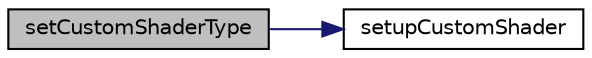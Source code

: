 digraph "setCustomShaderType"
{
 // LATEX_PDF_SIZE
  bgcolor="transparent";
  edge [fontname="Helvetica",fontsize="10",labelfontname="Helvetica",labelfontsize="10"];
  node [fontname="Helvetica",fontsize="10",shape=record];
  rankdir="LR";
  Node1 [label="setCustomShaderType",height=0.2,width=0.4,color="black", fillcolor="grey75", style="filled", fontcolor="black",tooltip=" "];
  Node1 -> Node2 [color="midnightblue",fontsize="10",style="solid",fontname="Helvetica"];
  Node2 [label="setupCustomShader",height=0.2,width=0.4,color="black",URL="$class_p_r_i_s_m_1_1_straight_needle_insertion_logic.html#adbde9c2b6f639fec066d50ad4cccf9fd",tooltip=" "];
}
